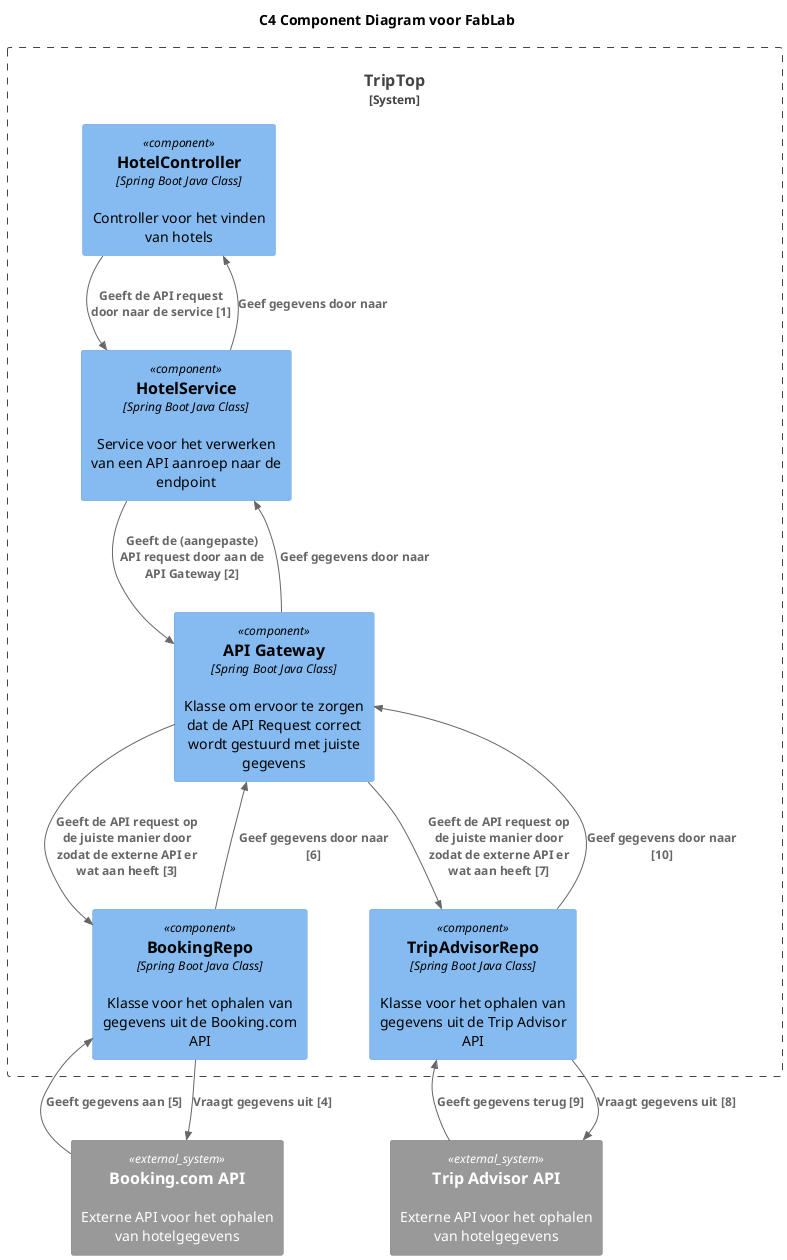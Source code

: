 @startuml
!include <C4/C4_Component>

title C4 Component Diagram voor FabLab

System_Boundary(triptop_core, "TripTop") {

Component(HotelController, "HotelController", "Spring Boot Java Class", "Controller voor het vinden van hotels")
Component(HotelService, "HotelService", "Spring Boot Java Class", "Service voor het verwerken van een API aanroep naar de endpoint")
Component(API_Gateway, "API Gateway", "Spring Boot Java Class", "Klasse om ervoor te zorgen dat de API Request correct wordt gestuurd met juiste gegevens")
Component(BookingRepo, "BookingRepo", "Spring Boot Java Class", "Klasse voor het ophalen van gegevens uit de Booking.com API")
Component(TripAdvisorRepo, "TripAdvisorRepo", "Spring Boot Java Class", "Klasse voor het ophalen van gegevens uit de Trip Advisor API")
}

System_Ext(Booking, "Booking.com API", "Externe API voor het ophalen van hotelgegevens")
System_Ext(TripAdvisor, "Trip Advisor API", "Externe API voor het ophalen van hotelgegevens")

Rel("HotelController", "HotelService", "Geeft de API request door naar de service [1]")
Rel("HotelService", "API_Gateway", "Geeft de (aangepaste) API request door aan de API Gateway [2]")
Rel("API_Gateway", "BookingRepo", "Geeft de API request op de juiste manier door zodat de externe API er wat aan heeft [3]")
Rel("API_Gateway", "TripAdvisorRepo", "Geeft de API request op de juiste manier door zodat de externe API er wat aan heeft [7]")
Rel("BookingRepo", "Booking", "Vraagt gegevens uit [4]")
Rel("Booking", "BookingRepo", "Geeft gegevens aan [5]")
Rel("TripAdvisorRepo", "TripAdvisor", "Vraagt gegevens uit [8]")
Rel("TripAdvisor", "TripAdvisorRepo", "Geeft gegevens terug [9]")
Rel("BookingRepo", "API_Gateway", "Geef gegevens door naar [6]")
Rel("TripAdvisorRepo", "API_Gateway", "Geef gegevens door naar [10]")
Rel("API_Gateway", "HotelService", "Geef gegevens door naar")
Rel("HotelService", "HotelController", "Geef gegevens door naar")
@enduml